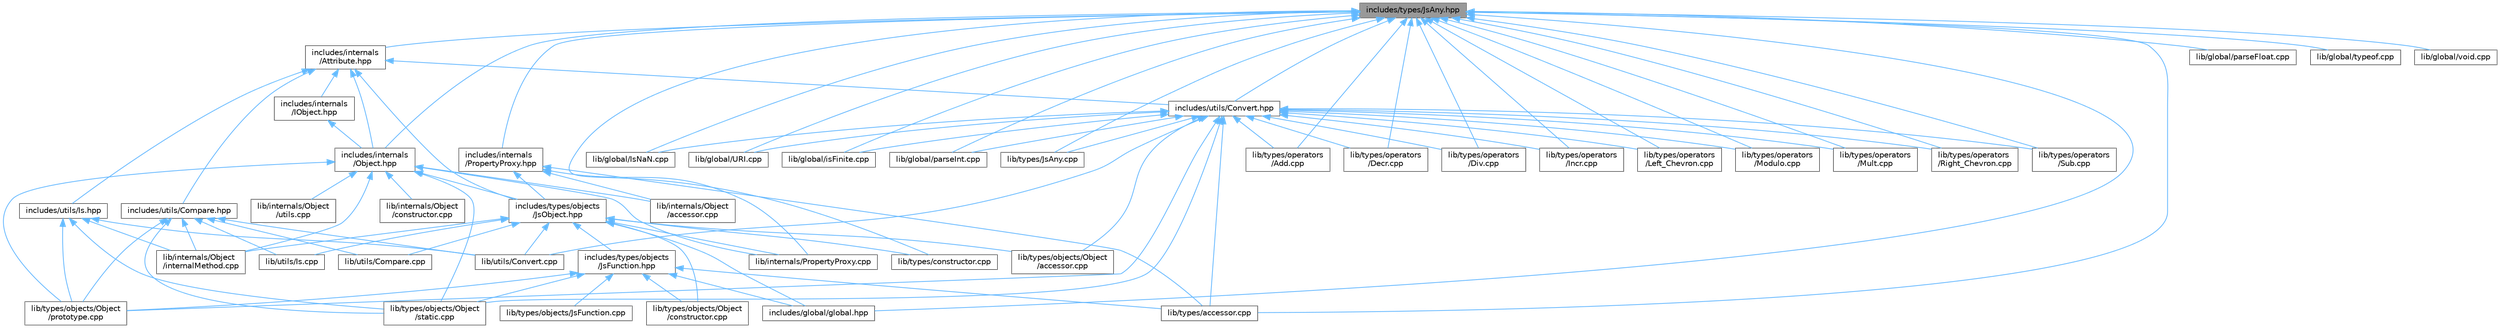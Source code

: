digraph "includes/types/JsAny.hpp"
{
 // LATEX_PDF_SIZE
  bgcolor="transparent";
  edge [fontname=Helvetica,fontsize=10,labelfontname=Helvetica,labelfontsize=10];
  node [fontname=Helvetica,fontsize=10,shape=box,height=0.2,width=0.4];
  Node1 [id="Node000001",label="includes/types/JsAny.hpp",height=0.2,width=0.4,color="gray40", fillcolor="grey60", style="filled", fontcolor="black",tooltip=" "];
  Node1 -> Node2 [id="edge1_Node000001_Node000002",dir="back",color="steelblue1",style="solid",tooltip=" "];
  Node2 [id="Node000002",label="includes/global/global.hpp",height=0.2,width=0.4,color="grey40", fillcolor="white", style="filled",URL="$global_8hpp.html",tooltip=" "];
  Node1 -> Node3 [id="edge2_Node000001_Node000003",dir="back",color="steelblue1",style="solid",tooltip=" "];
  Node3 [id="Node000003",label="includes/internals\l/Attribute.hpp",height=0.2,width=0.4,color="grey40", fillcolor="white", style="filled",URL="$Attribute_8hpp.html",tooltip=" "];
  Node3 -> Node4 [id="edge3_Node000003_Node000004",dir="back",color="steelblue1",style="solid",tooltip=" "];
  Node4 [id="Node000004",label="includes/internals\l/IObject.hpp",height=0.2,width=0.4,color="grey40", fillcolor="white", style="filled",URL="$IObject_8hpp.html",tooltip=" "];
  Node4 -> Node5 [id="edge4_Node000004_Node000005",dir="back",color="steelblue1",style="solid",tooltip=" "];
  Node5 [id="Node000005",label="includes/internals\l/Object.hpp",height=0.2,width=0.4,color="grey40", fillcolor="white", style="filled",URL="$Object_8hpp.html",tooltip=" "];
  Node5 -> Node6 [id="edge5_Node000005_Node000006",dir="back",color="steelblue1",style="solid",tooltip=" "];
  Node6 [id="Node000006",label="includes/types/objects\l/JsObject.hpp",height=0.2,width=0.4,color="grey40", fillcolor="white", style="filled",URL="$JsObject_8hpp.html",tooltip=" "];
  Node6 -> Node2 [id="edge6_Node000006_Node000002",dir="back",color="steelblue1",style="solid",tooltip=" "];
  Node6 -> Node7 [id="edge7_Node000006_Node000007",dir="back",color="steelblue1",style="solid",tooltip=" "];
  Node7 [id="Node000007",label="includes/types/objects\l/JsFunction.hpp",height=0.2,width=0.4,color="grey40", fillcolor="white", style="filled",URL="$JsFunction_8hpp.html",tooltip=" "];
  Node7 -> Node2 [id="edge8_Node000007_Node000002",dir="back",color="steelblue1",style="solid",tooltip=" "];
  Node7 -> Node8 [id="edge9_Node000007_Node000008",dir="back",color="steelblue1",style="solid",tooltip=" "];
  Node8 [id="Node000008",label="lib/types/accessor.cpp",height=0.2,width=0.4,color="grey40", fillcolor="white", style="filled",URL="$types_2accessor_8cpp.html",tooltip=" "];
  Node7 -> Node9 [id="edge10_Node000007_Node000009",dir="back",color="steelblue1",style="solid",tooltip=" "];
  Node9 [id="Node000009",label="lib/types/objects/JsFunction.cpp",height=0.2,width=0.4,color="grey40", fillcolor="white", style="filled",URL="$JsFunction_8cpp.html",tooltip=" "];
  Node7 -> Node10 [id="edge11_Node000007_Node000010",dir="back",color="steelblue1",style="solid",tooltip=" "];
  Node10 [id="Node000010",label="lib/types/objects/Object\l/constructor.cpp",height=0.2,width=0.4,color="grey40", fillcolor="white", style="filled",URL="$types_2objects_2Object_2constructor_8cpp.html",tooltip=" "];
  Node7 -> Node11 [id="edge12_Node000007_Node000011",dir="back",color="steelblue1",style="solid",tooltip=" "];
  Node11 [id="Node000011",label="lib/types/objects/Object\l/prototype.cpp",height=0.2,width=0.4,color="grey40", fillcolor="white", style="filled",URL="$prototype_8cpp.html",tooltip=" "];
  Node7 -> Node12 [id="edge13_Node000007_Node000012",dir="back",color="steelblue1",style="solid",tooltip=" "];
  Node12 [id="Node000012",label="lib/types/objects/Object\l/static.cpp",height=0.2,width=0.4,color="grey40", fillcolor="white", style="filled",URL="$static_8cpp.html",tooltip=" "];
  Node6 -> Node13 [id="edge14_Node000006_Node000013",dir="back",color="steelblue1",style="solid",tooltip=" "];
  Node13 [id="Node000013",label="lib/internals/Object\l/internalMethod.cpp",height=0.2,width=0.4,color="grey40", fillcolor="white", style="filled",URL="$internalMethod_8cpp.html",tooltip=" "];
  Node6 -> Node14 [id="edge15_Node000006_Node000014",dir="back",color="steelblue1",style="solid",tooltip=" "];
  Node14 [id="Node000014",label="lib/internals/PropertyProxy.cpp",height=0.2,width=0.4,color="grey40", fillcolor="white", style="filled",URL="$PropertyProxy_8cpp.html",tooltip=" "];
  Node6 -> Node15 [id="edge16_Node000006_Node000015",dir="back",color="steelblue1",style="solid",tooltip=" "];
  Node15 [id="Node000015",label="lib/types/constructor.cpp",height=0.2,width=0.4,color="grey40", fillcolor="white", style="filled",URL="$types_2constructor_8cpp.html",tooltip=" "];
  Node6 -> Node16 [id="edge17_Node000006_Node000016",dir="back",color="steelblue1",style="solid",tooltip=" "];
  Node16 [id="Node000016",label="lib/types/objects/Object\l/accessor.cpp",height=0.2,width=0.4,color="grey40", fillcolor="white", style="filled",URL="$types_2objects_2Object_2accessor_8cpp.html",tooltip=" "];
  Node6 -> Node10 [id="edge18_Node000006_Node000010",dir="back",color="steelblue1",style="solid",tooltip=" "];
  Node6 -> Node17 [id="edge19_Node000006_Node000017",dir="back",color="steelblue1",style="solid",tooltip=" "];
  Node17 [id="Node000017",label="lib/utils/Compare.cpp",height=0.2,width=0.4,color="grey40", fillcolor="white", style="filled",URL="$Compare_8cpp.html",tooltip=" "];
  Node6 -> Node18 [id="edge20_Node000006_Node000018",dir="back",color="steelblue1",style="solid",tooltip=" "];
  Node18 [id="Node000018",label="lib/utils/Convert.cpp",height=0.2,width=0.4,color="grey40", fillcolor="white", style="filled",URL="$Convert_8cpp.html",tooltip=" "];
  Node6 -> Node19 [id="edge21_Node000006_Node000019",dir="back",color="steelblue1",style="solid",tooltip=" "];
  Node19 [id="Node000019",label="lib/utils/Is.cpp",height=0.2,width=0.4,color="grey40", fillcolor="white", style="filled",URL="$Is_8cpp.html",tooltip=" "];
  Node5 -> Node20 [id="edge22_Node000005_Node000020",dir="back",color="steelblue1",style="solid",tooltip=" "];
  Node20 [id="Node000020",label="lib/internals/Object\l/accessor.cpp",height=0.2,width=0.4,color="grey40", fillcolor="white", style="filled",URL="$internals_2Object_2accessor_8cpp.html",tooltip=" "];
  Node5 -> Node21 [id="edge23_Node000005_Node000021",dir="back",color="steelblue1",style="solid",tooltip=" "];
  Node21 [id="Node000021",label="lib/internals/Object\l/constructor.cpp",height=0.2,width=0.4,color="grey40", fillcolor="white", style="filled",URL="$internals_2Object_2constructor_8cpp.html",tooltip=" "];
  Node5 -> Node13 [id="edge24_Node000005_Node000013",dir="back",color="steelblue1",style="solid",tooltip=" "];
  Node5 -> Node22 [id="edge25_Node000005_Node000022",dir="back",color="steelblue1",style="solid",tooltip=" "];
  Node22 [id="Node000022",label="lib/internals/Object\l/utils.cpp",height=0.2,width=0.4,color="grey40", fillcolor="white", style="filled",URL="$utils_8cpp.html",tooltip=" "];
  Node5 -> Node14 [id="edge26_Node000005_Node000014",dir="back",color="steelblue1",style="solid",tooltip=" "];
  Node5 -> Node11 [id="edge27_Node000005_Node000011",dir="back",color="steelblue1",style="solid",tooltip=" "];
  Node5 -> Node12 [id="edge28_Node000005_Node000012",dir="back",color="steelblue1",style="solid",tooltip=" "];
  Node3 -> Node5 [id="edge29_Node000003_Node000005",dir="back",color="steelblue1",style="solid",tooltip=" "];
  Node3 -> Node6 [id="edge30_Node000003_Node000006",dir="back",color="steelblue1",style="solid",tooltip=" "];
  Node3 -> Node23 [id="edge31_Node000003_Node000023",dir="back",color="steelblue1",style="solid",tooltip=" "];
  Node23 [id="Node000023",label="includes/utils/Compare.hpp",height=0.2,width=0.4,color="grey40", fillcolor="white", style="filled",URL="$Compare_8hpp.html",tooltip=" "];
  Node23 -> Node13 [id="edge32_Node000023_Node000013",dir="back",color="steelblue1",style="solid",tooltip=" "];
  Node23 -> Node11 [id="edge33_Node000023_Node000011",dir="back",color="steelblue1",style="solid",tooltip=" "];
  Node23 -> Node12 [id="edge34_Node000023_Node000012",dir="back",color="steelblue1",style="solid",tooltip=" "];
  Node23 -> Node17 [id="edge35_Node000023_Node000017",dir="back",color="steelblue1",style="solid",tooltip=" "];
  Node23 -> Node18 [id="edge36_Node000023_Node000018",dir="back",color="steelblue1",style="solid",tooltip=" "];
  Node23 -> Node19 [id="edge37_Node000023_Node000019",dir="back",color="steelblue1",style="solid",tooltip=" "];
  Node3 -> Node24 [id="edge38_Node000003_Node000024",dir="back",color="steelblue1",style="solid",tooltip=" "];
  Node24 [id="Node000024",label="includes/utils/Convert.hpp",height=0.2,width=0.4,color="grey40", fillcolor="white", style="filled",URL="$Convert_8hpp.html",tooltip=" "];
  Node24 -> Node25 [id="edge39_Node000024_Node000025",dir="back",color="steelblue1",style="solid",tooltip=" "];
  Node25 [id="Node000025",label="lib/global/IsNaN.cpp",height=0.2,width=0.4,color="grey40", fillcolor="white", style="filled",URL="$IsNaN_8cpp.html",tooltip=" "];
  Node24 -> Node26 [id="edge40_Node000024_Node000026",dir="back",color="steelblue1",style="solid",tooltip=" "];
  Node26 [id="Node000026",label="lib/global/URI.cpp",height=0.2,width=0.4,color="grey40", fillcolor="white", style="filled",URL="$URI_8cpp.html",tooltip=" "];
  Node24 -> Node27 [id="edge41_Node000024_Node000027",dir="back",color="steelblue1",style="solid",tooltip=" "];
  Node27 [id="Node000027",label="lib/global/isFinite.cpp",height=0.2,width=0.4,color="grey40", fillcolor="white", style="filled",URL="$isFinite_8cpp.html",tooltip=" "];
  Node24 -> Node28 [id="edge42_Node000024_Node000028",dir="back",color="steelblue1",style="solid",tooltip=" "];
  Node28 [id="Node000028",label="lib/global/parseInt.cpp",height=0.2,width=0.4,color="grey40", fillcolor="white", style="filled",URL="$parseInt_8cpp.html",tooltip=" "];
  Node24 -> Node29 [id="edge43_Node000024_Node000029",dir="back",color="steelblue1",style="solid",tooltip=" "];
  Node29 [id="Node000029",label="lib/types/JsAny.cpp",height=0.2,width=0.4,color="grey40", fillcolor="white", style="filled",URL="$JsAny_8cpp.html",tooltip=" "];
  Node24 -> Node8 [id="edge44_Node000024_Node000008",dir="back",color="steelblue1",style="solid",tooltip=" "];
  Node24 -> Node16 [id="edge45_Node000024_Node000016",dir="back",color="steelblue1",style="solid",tooltip=" "];
  Node24 -> Node11 [id="edge46_Node000024_Node000011",dir="back",color="steelblue1",style="solid",tooltip=" "];
  Node24 -> Node12 [id="edge47_Node000024_Node000012",dir="back",color="steelblue1",style="solid",tooltip=" "];
  Node24 -> Node30 [id="edge48_Node000024_Node000030",dir="back",color="steelblue1",style="solid",tooltip=" "];
  Node30 [id="Node000030",label="lib/types/operators\l/Add.cpp",height=0.2,width=0.4,color="grey40", fillcolor="white", style="filled",URL="$Add_8cpp.html",tooltip=" "];
  Node24 -> Node31 [id="edge49_Node000024_Node000031",dir="back",color="steelblue1",style="solid",tooltip=" "];
  Node31 [id="Node000031",label="lib/types/operators\l/Decr.cpp",height=0.2,width=0.4,color="grey40", fillcolor="white", style="filled",URL="$Decr_8cpp.html",tooltip=" "];
  Node24 -> Node32 [id="edge50_Node000024_Node000032",dir="back",color="steelblue1",style="solid",tooltip=" "];
  Node32 [id="Node000032",label="lib/types/operators\l/Div.cpp",height=0.2,width=0.4,color="grey40", fillcolor="white", style="filled",URL="$Div_8cpp.html",tooltip=" "];
  Node24 -> Node33 [id="edge51_Node000024_Node000033",dir="back",color="steelblue1",style="solid",tooltip=" "];
  Node33 [id="Node000033",label="lib/types/operators\l/Incr.cpp",height=0.2,width=0.4,color="grey40", fillcolor="white", style="filled",URL="$Incr_8cpp.html",tooltip=" "];
  Node24 -> Node34 [id="edge52_Node000024_Node000034",dir="back",color="steelblue1",style="solid",tooltip=" "];
  Node34 [id="Node000034",label="lib/types/operators\l/Left_Chevron.cpp",height=0.2,width=0.4,color="grey40", fillcolor="white", style="filled",URL="$Left__Chevron_8cpp.html",tooltip=" "];
  Node24 -> Node35 [id="edge53_Node000024_Node000035",dir="back",color="steelblue1",style="solid",tooltip=" "];
  Node35 [id="Node000035",label="lib/types/operators\l/Modulo.cpp",height=0.2,width=0.4,color="grey40", fillcolor="white", style="filled",URL="$Modulo_8cpp.html",tooltip=" "];
  Node24 -> Node36 [id="edge54_Node000024_Node000036",dir="back",color="steelblue1",style="solid",tooltip=" "];
  Node36 [id="Node000036",label="lib/types/operators\l/Mult.cpp",height=0.2,width=0.4,color="grey40", fillcolor="white", style="filled",URL="$Mult_8cpp.html",tooltip=" "];
  Node24 -> Node37 [id="edge55_Node000024_Node000037",dir="back",color="steelblue1",style="solid",tooltip=" "];
  Node37 [id="Node000037",label="lib/types/operators\l/Right_Chevron.cpp",height=0.2,width=0.4,color="grey40", fillcolor="white", style="filled",URL="$Right__Chevron_8cpp.html",tooltip=" "];
  Node24 -> Node38 [id="edge56_Node000024_Node000038",dir="back",color="steelblue1",style="solid",tooltip=" "];
  Node38 [id="Node000038",label="lib/types/operators\l/Sub.cpp",height=0.2,width=0.4,color="grey40", fillcolor="white", style="filled",URL="$Sub_8cpp.html",tooltip=" "];
  Node24 -> Node18 [id="edge57_Node000024_Node000018",dir="back",color="steelblue1",style="solid",tooltip=" "];
  Node3 -> Node39 [id="edge58_Node000003_Node000039",dir="back",color="steelblue1",style="solid",tooltip=" "];
  Node39 [id="Node000039",label="includes/utils/Is.hpp",height=0.2,width=0.4,color="grey40", fillcolor="white", style="filled",URL="$Is_8hpp.html",tooltip=" "];
  Node39 -> Node13 [id="edge59_Node000039_Node000013",dir="back",color="steelblue1",style="solid",tooltip=" "];
  Node39 -> Node11 [id="edge60_Node000039_Node000011",dir="back",color="steelblue1",style="solid",tooltip=" "];
  Node39 -> Node12 [id="edge61_Node000039_Node000012",dir="back",color="steelblue1",style="solid",tooltip=" "];
  Node39 -> Node18 [id="edge62_Node000039_Node000018",dir="back",color="steelblue1",style="solid",tooltip=" "];
  Node1 -> Node5 [id="edge63_Node000001_Node000005",dir="back",color="steelblue1",style="solid",tooltip=" "];
  Node1 -> Node40 [id="edge64_Node000001_Node000040",dir="back",color="steelblue1",style="solid",tooltip=" "];
  Node40 [id="Node000040",label="includes/internals\l/PropertyProxy.hpp",height=0.2,width=0.4,color="grey40", fillcolor="white", style="filled",URL="$PropertyProxy_8hpp.html",tooltip=" "];
  Node40 -> Node6 [id="edge65_Node000040_Node000006",dir="back",color="steelblue1",style="solid",tooltip=" "];
  Node40 -> Node20 [id="edge66_Node000040_Node000020",dir="back",color="steelblue1",style="solid",tooltip=" "];
  Node40 -> Node14 [id="edge67_Node000040_Node000014",dir="back",color="steelblue1",style="solid",tooltip=" "];
  Node40 -> Node8 [id="edge68_Node000040_Node000008",dir="back",color="steelblue1",style="solid",tooltip=" "];
  Node1 -> Node24 [id="edge69_Node000001_Node000024",dir="back",color="steelblue1",style="solid",tooltip=" "];
  Node1 -> Node25 [id="edge70_Node000001_Node000025",dir="back",color="steelblue1",style="solid",tooltip=" "];
  Node1 -> Node26 [id="edge71_Node000001_Node000026",dir="back",color="steelblue1",style="solid",tooltip=" "];
  Node1 -> Node27 [id="edge72_Node000001_Node000027",dir="back",color="steelblue1",style="solid",tooltip=" "];
  Node1 -> Node41 [id="edge73_Node000001_Node000041",dir="back",color="steelblue1",style="solid",tooltip=" "];
  Node41 [id="Node000041",label="lib/global/parseFloat.cpp",height=0.2,width=0.4,color="grey40", fillcolor="white", style="filled",URL="$parseFloat_8cpp.html",tooltip=" "];
  Node1 -> Node28 [id="edge74_Node000001_Node000028",dir="back",color="steelblue1",style="solid",tooltip=" "];
  Node1 -> Node42 [id="edge75_Node000001_Node000042",dir="back",color="steelblue1",style="solid",tooltip=" "];
  Node42 [id="Node000042",label="lib/global/typeof.cpp",height=0.2,width=0.4,color="grey40", fillcolor="white", style="filled",URL="$typeof_8cpp.html",tooltip=" "];
  Node1 -> Node43 [id="edge76_Node000001_Node000043",dir="back",color="steelblue1",style="solid",tooltip=" "];
  Node43 [id="Node000043",label="lib/global/void.cpp",height=0.2,width=0.4,color="grey40", fillcolor="white", style="filled",URL="$void_8cpp.html",tooltip=" "];
  Node1 -> Node29 [id="edge77_Node000001_Node000029",dir="back",color="steelblue1",style="solid",tooltip=" "];
  Node1 -> Node8 [id="edge78_Node000001_Node000008",dir="back",color="steelblue1",style="solid",tooltip=" "];
  Node1 -> Node15 [id="edge79_Node000001_Node000015",dir="back",color="steelblue1",style="solid",tooltip=" "];
  Node1 -> Node30 [id="edge80_Node000001_Node000030",dir="back",color="steelblue1",style="solid",tooltip=" "];
  Node1 -> Node31 [id="edge81_Node000001_Node000031",dir="back",color="steelblue1",style="solid",tooltip=" "];
  Node1 -> Node32 [id="edge82_Node000001_Node000032",dir="back",color="steelblue1",style="solid",tooltip=" "];
  Node1 -> Node33 [id="edge83_Node000001_Node000033",dir="back",color="steelblue1",style="solid",tooltip=" "];
  Node1 -> Node34 [id="edge84_Node000001_Node000034",dir="back",color="steelblue1",style="solid",tooltip=" "];
  Node1 -> Node35 [id="edge85_Node000001_Node000035",dir="back",color="steelblue1",style="solid",tooltip=" "];
  Node1 -> Node36 [id="edge86_Node000001_Node000036",dir="back",color="steelblue1",style="solid",tooltip=" "];
  Node1 -> Node37 [id="edge87_Node000001_Node000037",dir="back",color="steelblue1",style="solid",tooltip=" "];
  Node1 -> Node38 [id="edge88_Node000001_Node000038",dir="back",color="steelblue1",style="solid",tooltip=" "];
}
